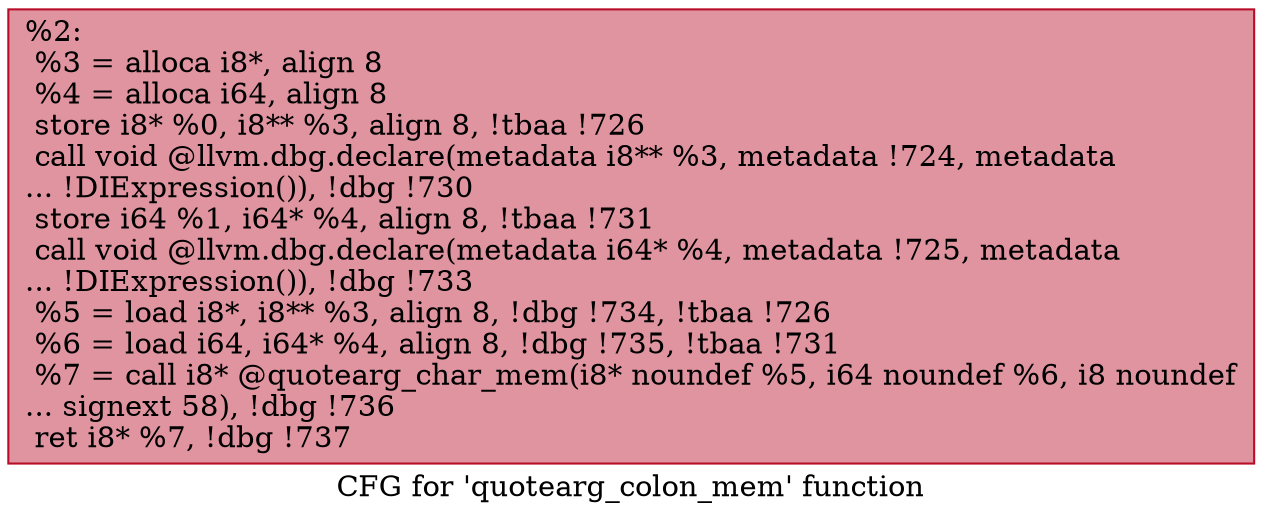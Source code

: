 digraph "CFG for 'quotearg_colon_mem' function" {
	label="CFG for 'quotearg_colon_mem' function";

	Node0x24912d0 [shape=record,color="#b70d28ff", style=filled, fillcolor="#b70d2870",label="{%2:\l  %3 = alloca i8*, align 8\l  %4 = alloca i64, align 8\l  store i8* %0, i8** %3, align 8, !tbaa !726\l  call void @llvm.dbg.declare(metadata i8** %3, metadata !724, metadata\l... !DIExpression()), !dbg !730\l  store i64 %1, i64* %4, align 8, !tbaa !731\l  call void @llvm.dbg.declare(metadata i64* %4, metadata !725, metadata\l... !DIExpression()), !dbg !733\l  %5 = load i8*, i8** %3, align 8, !dbg !734, !tbaa !726\l  %6 = load i64, i64* %4, align 8, !dbg !735, !tbaa !731\l  %7 = call i8* @quotearg_char_mem(i8* noundef %5, i64 noundef %6, i8 noundef\l... signext 58), !dbg !736\l  ret i8* %7, !dbg !737\l}"];
}
